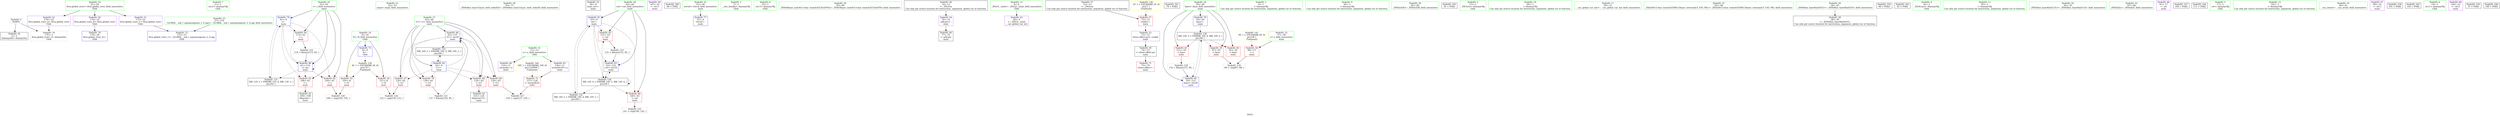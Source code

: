 digraph "SVFG" {
	label="SVFG";

	Node0x558c5fbf8030 [shape=record,color=grey,label="{NodeID: 0\nNullPtr}"];
	Node0x558c5fbf8030 -> Node0x558c5fc0c920[style=solid];
	Node0x558c5fbf8030 -> Node0x558c5fc0fd40[style=solid];
	Node0x558c5fbf8900 [shape=record,color=green,label="{NodeID: 7\n21\<--1\n.str.2\<--dummyObj\nGlob }"];
	Node0x558c5fbf8b90 [shape=record,color=green,label="{NodeID: 14\n8\<--10\nN\<--N_field_insensitive\nGlob }"];
	Node0x558c5fbf8b90 -> Node0x558c5fc0eba0[style=solid];
	Node0x558c5fbf8b90 -> Node0x558c5fc0ec70[style=solid];
	Node0x558c5fbf8b90 -> Node0x558c5fc0fa40[style=solid];
	Node0x558c5fc0bd40 [shape=record,color=green,label="{NodeID: 21\n52\<--53\nmain\<--main_field_insensitive\n}"];
	Node0x558c5fc0c320 [shape=record,color=green,label="{NodeID: 28\n70\<--71\n_ZNSt8ios_base15sync_with_stdioEb\<--_ZNSt8ios_base15sync_with_stdioEb_field_insensitive\n}"];
	Node0x558c5fc0ca20 [shape=record,color=black,label="{NodeID: 35\n54\<--9\nmain_ret\<--\nmain\n}"];
	Node0x558c5fc12d30 [shape=record,color=grey,label="{NodeID: 125\n141 = cmp(140, 142, )\n}"];
	Node0x558c5fc0d060 [shape=record,color=black,label="{NodeID: 42\n125\<--124\nidxprom15\<--\nmain\n}"];
	Node0x558c5fc172b0 [shape=record,color=black,label="{NodeID: 132\nMR_14V_2 = PHI(MR_14V_4, MR_14V_1, )\npts\{64 \}\n}"];
	Node0x558c5fc172b0 -> Node0x558c5fc10180[style=dashed];
	Node0x558c5fc0e630 [shape=record,color=purple,label="{NodeID: 49\n147\<--23\n\<--.str.3\nmain\n}"];
	Node0x558c5fc19bd0 [shape=record,color=yellow,style=double,label="{NodeID: 139\n4V_1 = ENCHI(MR_4V_0)\npts\{10 \}\nFun[main]}"];
	Node0x558c5fc19bd0 -> Node0x558c5fc0eba0[style=dashed];
	Node0x558c5fc19bd0 -> Node0x558c5fc0ec70[style=dashed];
	Node0x558c5fc0ec70 [shape=record,color=red,label="{NodeID: 56\n121\<--8\n\<--N\nmain\n}"];
	Node0x558c5fc0ec70 -> Node0x558c5fc12eb0[style=solid];
	Node0x558c5fc1a1f0 [shape=record,color=yellow,style=double,label="{NodeID: 146\n18V_1 = ENCHI(MR_18V_0)\npts\{120000 \}\nFun[main]}"];
	Node0x558c5fc1a1f0 -> Node0x558c5fc0f970[style=dashed];
	Node0x558c5fc0f220 [shape=record,color=red,label="{NodeID: 63\n108\<--61\n\<--i\nmain\n}"];
	Node0x558c5fc0f220 -> Node0x558c5fc0cf90[style=solid];
	Node0x558c5fc0f7d0 [shape=record,color=red,label="{NodeID: 70\n136\<--65\n\<--i11\nmain\n}"];
	Node0x558c5fc0f7d0 -> Node0x558c5fc12730[style=solid];
	Node0x558c5fc20600 [shape=record,color=black,label="{NodeID: 160\n68 = PHI()\n}"];
	Node0x558c5fc0fe40 [shape=record,color=blue,label="{NodeID: 77\n55\<--9\nretval\<--\nmain\n}"];
	Node0x558c5fc103f0 [shape=record,color=blue,label="{NodeID: 84\n65\<--137\ni11\<--inc20\nmain\n}"];
	Node0x558c5fc103f0 -> Node0x558c5fc0f560[style=dashed];
	Node0x558c5fc103f0 -> Node0x558c5fc0f630[style=dashed];
	Node0x558c5fc103f0 -> Node0x558c5fc0f700[style=dashed];
	Node0x558c5fc103f0 -> Node0x558c5fc0f7d0[style=dashed];
	Node0x558c5fc103f0 -> Node0x558c5fc103f0[style=dashed];
	Node0x558c5fc103f0 -> Node0x558c5fc177b0[style=dashed];
	Node0x558c5fbf8780 [shape=record,color=green,label="{NodeID: 1\n7\<--1\n__dso_handle\<--dummyObj\nGlob }"];
	Node0x558c5fbf8480 [shape=record,color=green,label="{NodeID: 8\n23\<--1\n.str.3\<--dummyObj\nGlob }"];
	Node0x558c5fbf8c60 [shape=record,color=green,label="{NodeID: 15\n11\<--12\na\<--a_field_insensitive\nGlob }"];
	Node0x558c5fbf8c60 -> Node0x558c5fc0d200[style=solid];
	Node0x558c5fbf8c60 -> Node0x558c5fc0d2d0[style=solid];
	Node0x558c5fc0be40 [shape=record,color=green,label="{NodeID: 22\n55\<--56\nretval\<--retval_field_insensitive\nmain\n}"];
	Node0x558c5fc0be40 -> Node0x558c5fc0fe40[style=solid];
	Node0x558c5fc0c420 [shape=record,color=green,label="{NodeID: 29\n79\<--80\n_ZNSt9basic_iosIcSt11char_traitsIcEE3tieEPSo\<--_ZNSt9basic_iosIcSt11char_traitsIcEE3tieEPSo_field_insensitive\n}"];
	Node0x558c5fc0caf0 [shape=record,color=black,label="{NodeID: 36\n14\<--13\n\<--_ZSt3cin\nCan only get source location for instruction, argument, global var or function.}"];
	Node0x558c5fc0caf0 -> Node0x558c5fc0ead0[style=solid];
	Node0x558c5fc12eb0 [shape=record,color=grey,label="{NodeID: 126\n122 = cmp(120, 121, )\n}"];
	Node0x558c5fc0d130 [shape=record,color=purple,label="{NodeID: 43\n36\<--4\n\<--_ZStL8__ioinit\n__cxx_global_var_init\n}"];
	Node0x558c5fc177b0 [shape=record,color=black,label="{NodeID: 133\nMR_16V_2 = PHI(MR_16V_4, MR_16V_1, )\npts\{66 \}\n}"];
	Node0x558c5fc177b0 -> Node0x558c5fc10250[style=dashed];
	Node0x558c5fc0e700 [shape=record,color=purple,label="{NodeID: 50\n174\<--25\nllvm.global_ctors_0\<--llvm.global_ctors\nGlob }"];
	Node0x558c5fc0e700 -> Node0x558c5fc0fb40[style=solid];
	Node0x558c5fc0ed40 [shape=record,color=red,label="{NodeID: 57\n72\<--15\nvtable\<--\nmain\n}"];
	Node0x558c5fc0ed40 -> Node0x558c5fc0ea00[style=solid];
	Node0x558c5fc0f2f0 [shape=record,color=red,label="{NodeID: 64\n113\<--61\n\<--i\nmain\n}"];
	Node0x558c5fc0f2f0 -> Node0x558c5fc128b0[style=solid];
	Node0x558c5fc0f8a0 [shape=record,color=red,label="{NodeID: 71\n75\<--74\nvbase.offset\<--\nmain\n}"];
	Node0x558c5fc20700 [shape=record,color=black,label="{NodeID: 161\n78 = PHI()\n}"];
	Node0x558c5fc0ff10 [shape=record,color=blue,label="{NodeID: 78\n59\<--85\nkase\<--\nmain\n}"];
	Node0x558c5fc0ff10 -> Node0x558c5fc168b0[style=dashed];
	Node0x558c5fc104c0 [shape=record,color=blue,label="{NodeID: 85\n59\<--152\nkase\<--inc28\nmain\n}"];
	Node0x558c5fc104c0 -> Node0x558c5fc168b0[style=dashed];
	Node0x558c5fbf7140 [shape=record,color=green,label="{NodeID: 2\n9\<--1\n\<--dummyObj\nCan only get source location for instruction, argument, global var or function.}"];
	Node0x558c5fbf8510 [shape=record,color=green,label="{NodeID: 9\n26\<--1\n\<--dummyObj\nCan only get source location for instruction, argument, global var or function.}"];
	Node0x558c5fc0b9f0 [shape=record,color=green,label="{NodeID: 16\n25\<--29\nllvm.global_ctors\<--llvm.global_ctors_field_insensitive\nGlob }"];
	Node0x558c5fc0b9f0 -> Node0x558c5fc0e700[style=solid];
	Node0x558c5fc0b9f0 -> Node0x558c5fc0e800[style=solid];
	Node0x558c5fc0b9f0 -> Node0x558c5fc0e900[style=solid];
	Node0x558c5fc0bf10 [shape=record,color=green,label="{NodeID: 23\n57\<--58\nt\<--t_field_insensitive\nmain\n}"];
	Node0x558c5fc0bf10 -> Node0x558c5fc0ee10[style=solid];
	Node0x558c5fc0c520 [shape=record,color=green,label="{NodeID: 30\n82\<--83\n_ZNSirsERi\<--_ZNSirsERi_field_insensitive\n}"];
	Node0x558c5fc0cbf0 [shape=record,color=black,label="{NodeID: 37\n15\<--13\n\<--_ZSt3cin\nCan only get source location for instruction, argument, global var or function.}"];
	Node0x558c5fc0cbf0 -> Node0x558c5fc0ed40[style=solid];
	Node0x558c5fc13030 [shape=record,color=grey,label="{NodeID: 127\n129 = cmp(127, 128, )\n}"];
	Node0x558c5fc0d200 [shape=record,color=purple,label="{NodeID: 44\n110\<--11\narrayidx\<--a\nmain\n}"];
	Node0x558c5fc0e800 [shape=record,color=purple,label="{NodeID: 51\n175\<--25\nllvm.global_ctors_1\<--llvm.global_ctors\nGlob }"];
	Node0x558c5fc0e800 -> Node0x558c5fc0fc40[style=solid];
	Node0x558c5fc19d90 [shape=record,color=yellow,style=double,label="{NodeID: 141\n8V_1 = ENCHI(MR_8V_0)\npts\{58 \}\nFun[main]}"];
	Node0x558c5fc19d90 -> Node0x558c5fc0ee10[style=dashed];
	Node0x558c5fc0ee10 [shape=record,color=red,label="{NodeID: 58\n88\<--57\n\<--t\nmain\n}"];
	Node0x558c5fc0ee10 -> Node0x558c5fc13330[style=solid];
	Node0x558c5fc0f3c0 [shape=record,color=red,label="{NodeID: 65\n131\<--63\n\<--cnt\nmain\n}"];
	Node0x558c5fc0f3c0 -> Node0x558c5fc12a30[style=solid];
	Node0x558c5fc0f970 [shape=record,color=red,label="{NodeID: 72\n127\<--126\n\<--arrayidx16\nmain\n}"];
	Node0x558c5fc0f970 -> Node0x558c5fc13030[style=solid];
	Node0x558c5fc20800 [shape=record,color=black,label="{NodeID: 162\n81 = PHI()\n}"];
	Node0x558c5fc0ffe0 [shape=record,color=blue,label="{NodeID: 79\n61\<--9\ni\<--\nmain\n}"];
	Node0x558c5fc0ffe0 -> Node0x558c5fc0f150[style=dashed];
	Node0x558c5fc0ffe0 -> Node0x558c5fc0f220[style=dashed];
	Node0x558c5fc0ffe0 -> Node0x558c5fc0f2f0[style=dashed];
	Node0x558c5fc0ffe0 -> Node0x558c5fc100b0[style=dashed];
	Node0x558c5fc0ffe0 -> Node0x558c5fc16db0[style=dashed];
	Node0x558c5fbf95d0 [shape=record,color=green,label="{NodeID: 3\n13\<--1\n_ZSt3cin\<--dummyObj\nGlob }"];
	Node0x558c5fbf8250 [shape=record,color=green,label="{NodeID: 10\n69\<--1\n\<--dummyObj\nCan only get source location for instruction, argument, global var or function.}"];
	Node0x558c5fc0ba80 [shape=record,color=green,label="{NodeID: 17\n30\<--31\n__cxx_global_var_init\<--__cxx_global_var_init_field_insensitive\n}"];
	Node0x558c5fc0bfe0 [shape=record,color=green,label="{NodeID: 24\n59\<--60\nkase\<--kase_field_insensitive\nmain\n}"];
	Node0x558c5fc0bfe0 -> Node0x558c5fc0eee0[style=solid];
	Node0x558c5fc0bfe0 -> Node0x558c5fc0efb0[style=solid];
	Node0x558c5fc0bfe0 -> Node0x558c5fc0f080[style=solid];
	Node0x558c5fc0bfe0 -> Node0x558c5fc0ff10[style=solid];
	Node0x558c5fc0bfe0 -> Node0x558c5fc104c0[style=solid];
	Node0x558c5fc0c620 [shape=record,color=green,label="{NodeID: 31\n93\<--94\n_ZStlsISt11char_traitsIcEERSt13basic_ostreamIcT_ES5_PKc\<--_ZStlsISt11char_traitsIcEERSt13basic_ostreamIcT_ES5_PKc_field_insensitive\n}"];
	Node0x558c5fc12730 [shape=record,color=grey,label="{NodeID: 121\n137 = Binary(136, 85, )\n}"];
	Node0x558c5fc12730 -> Node0x558c5fc103f0[style=solid];
	Node0x558c5fc0ccf0 [shape=record,color=black,label="{NodeID: 38\n38\<--39\n\<--_ZNSt8ios_base4InitD1Ev\nCan only get source location for instruction, argument, global var or function.}"];
	Node0x558c5fc131b0 [shape=record,color=grey,label="{NodeID: 128\n106 = cmp(104, 105, )\n}"];
	Node0x558c5fc0d2d0 [shape=record,color=purple,label="{NodeID: 45\n126\<--11\narrayidx16\<--a\nmain\n}"];
	Node0x558c5fc0d2d0 -> Node0x558c5fc0f970[style=solid];
	Node0x558c5fc0e900 [shape=record,color=purple,label="{NodeID: 52\n176\<--25\nllvm.global_ctors_2\<--llvm.global_ctors\nGlob }"];
	Node0x558c5fc0e900 -> Node0x558c5fc0fd40[style=solid];
	Node0x558c5fc0eee0 [shape=record,color=red,label="{NodeID: 59\n87\<--59\n\<--kase\nmain\n}"];
	Node0x558c5fc0eee0 -> Node0x558c5fc13330[style=solid];
	Node0x558c5fc0f490 [shape=record,color=red,label="{NodeID: 66\n140\<--63\n\<--cnt\nmain\n}"];
	Node0x558c5fc0f490 -> Node0x558c5fc12d30[style=solid];
	Node0x558c5fa6d7f0 [shape=record,color=black,label="{NodeID: 156\n96 = PHI()\n}"];
	Node0x558c5fc0fa40 [shape=record,color=blue,label="{NodeID: 73\n8\<--9\nN\<--\nGlob }"];
	Node0x558c5fc0fa40 -> Node0x558c5fc19bd0[style=dashed];
	Node0x558c5fc20900 [shape=record,color=black,label="{NodeID: 163\n92 = PHI()\n}"];
	Node0x558c5fc100b0 [shape=record,color=blue,label="{NodeID: 80\n61\<--114\ni\<--inc\nmain\n}"];
	Node0x558c5fc100b0 -> Node0x558c5fc0f150[style=dashed];
	Node0x558c5fc100b0 -> Node0x558c5fc0f220[style=dashed];
	Node0x558c5fc100b0 -> Node0x558c5fc0f2f0[style=dashed];
	Node0x558c5fc100b0 -> Node0x558c5fc100b0[style=dashed];
	Node0x558c5fc100b0 -> Node0x558c5fc16db0[style=dashed];
	Node0x558c5fbf9850 [shape=record,color=green,label="{NodeID: 4\n16\<--1\n_ZSt4cout\<--dummyObj\nGlob }"];
	Node0x558c5fbf8320 [shape=record,color=green,label="{NodeID: 11\n85\<--1\n\<--dummyObj\nCan only get source location for instruction, argument, global var or function.}"];
	Node0x558c5fc0bb10 [shape=record,color=green,label="{NodeID: 18\n34\<--35\n_ZNSt8ios_base4InitC1Ev\<--_ZNSt8ios_base4InitC1Ev_field_insensitive\n}"];
	Node0x558c5fc0c0b0 [shape=record,color=green,label="{NodeID: 25\n61\<--62\ni\<--i_field_insensitive\nmain\n}"];
	Node0x558c5fc0c0b0 -> Node0x558c5fc0f150[style=solid];
	Node0x558c5fc0c0b0 -> Node0x558c5fc0f220[style=solid];
	Node0x558c5fc0c0b0 -> Node0x558c5fc0f2f0[style=solid];
	Node0x558c5fc0c0b0 -> Node0x558c5fc0ffe0[style=solid];
	Node0x558c5fc0c0b0 -> Node0x558c5fc100b0[style=solid];
	Node0x558c5fc0c720 [shape=record,color=green,label="{NodeID: 32\n97\<--98\n_ZNSolsEi\<--_ZNSolsEi_field_insensitive\n}"];
	Node0x558c5fc128b0 [shape=record,color=grey,label="{NodeID: 122\n114 = Binary(113, 85, )\n}"];
	Node0x558c5fc128b0 -> Node0x558c5fc100b0[style=solid];
	Node0x558c5fc0cdf0 [shape=record,color=black,label="{NodeID: 39\n74\<--73\n\<--vbase.offset.ptr\nmain\n}"];
	Node0x558c5fc0cdf0 -> Node0x558c5fc0f8a0[style=solid];
	Node0x558c5fc13330 [shape=record,color=grey,label="{NodeID: 129\n89 = cmp(87, 88, )\n}"];
	Node0x558c5fc0d3a0 [shape=record,color=purple,label="{NodeID: 46\n91\<--17\n\<--.str\nmain\n}"];
	Node0x558c5fc186b0 [shape=record,color=black,label="{NodeID: 136\nMR_14V_6 = PHI(MR_14V_5, MR_14V_4, )\npts\{64 \}\n}"];
	Node0x558c5fc186b0 -> Node0x558c5fc0f3c0[style=dashed];
	Node0x558c5fc186b0 -> Node0x558c5fc0f490[style=dashed];
	Node0x558c5fc186b0 -> Node0x558c5fc10320[style=dashed];
	Node0x558c5fc186b0 -> Node0x558c5fc172b0[style=dashed];
	Node0x558c5fc186b0 -> Node0x558c5fc186b0[style=dashed];
	Node0x558c5fc0ea00 [shape=record,color=purple,label="{NodeID: 53\n73\<--72\nvbase.offset.ptr\<--vtable\nmain\n}"];
	Node0x558c5fc0ea00 -> Node0x558c5fc0cdf0[style=solid];
	Node0x558c5fc0efb0 [shape=record,color=red,label="{NodeID: 60\n95\<--59\n\<--kase\nmain\n}"];
	Node0x558c5fc0f560 [shape=record,color=red,label="{NodeID: 67\n120\<--65\n\<--i11\nmain\n}"];
	Node0x558c5fc0f560 -> Node0x558c5fc12eb0[style=solid];
	Node0x558c5fc1fa70 [shape=record,color=black,label="{NodeID: 157\n100 = PHI()\n}"];
	Node0x558c5fc0fb40 [shape=record,color=blue,label="{NodeID: 74\n174\<--26\nllvm.global_ctors_0\<--\nGlob }"];
	Node0x558c5fc20a60 [shape=record,color=black,label="{NodeID: 164\n111 = PHI()\n}"];
	Node0x558c5fc10180 [shape=record,color=blue,label="{NodeID: 81\n63\<--9\ncnt\<--\nmain\n}"];
	Node0x558c5fc10180 -> Node0x558c5fc0f3c0[style=dashed];
	Node0x558c5fc10180 -> Node0x558c5fc0f490[style=dashed];
	Node0x558c5fc10180 -> Node0x558c5fc10320[style=dashed];
	Node0x558c5fc10180 -> Node0x558c5fc172b0[style=dashed];
	Node0x558c5fc10180 -> Node0x558c5fc186b0[style=dashed];
	Node0x558c5fc0b140 [shape=record,color=green,label="{NodeID: 5\n17\<--1\n.str\<--dummyObj\nGlob }"];
	Node0x558c5fbf89f0 [shape=record,color=green,label="{NodeID: 12\n142\<--1\n\<--dummyObj\nCan only get source location for instruction, argument, global var or function.}"];
	Node0x558c5fc0bba0 [shape=record,color=green,label="{NodeID: 19\n40\<--41\n__cxa_atexit\<--__cxa_atexit_field_insensitive\n}"];
	Node0x558c5fc0c180 [shape=record,color=green,label="{NodeID: 26\n63\<--64\ncnt\<--cnt_field_insensitive\nmain\n}"];
	Node0x558c5fc0c180 -> Node0x558c5fc0f3c0[style=solid];
	Node0x558c5fc0c180 -> Node0x558c5fc0f490[style=solid];
	Node0x558c5fc0c180 -> Node0x558c5fc10180[style=solid];
	Node0x558c5fc0c180 -> Node0x558c5fc10320[style=solid];
	Node0x558c5fc0c820 [shape=record,color=green,label="{NodeID: 33\n27\<--170\n_GLOBAL__sub_I_aquamongoose_2_0.cpp\<--_GLOBAL__sub_I_aquamongoose_2_0.cpp_field_insensitive\n}"];
	Node0x558c5fc0c820 -> Node0x558c5fc0fc40[style=solid];
	Node0x558c5fc12a30 [shape=record,color=grey,label="{NodeID: 123\n132 = Binary(131, 85, )\n}"];
	Node0x558c5fc12a30 -> Node0x558c5fc10320[style=solid];
	Node0x558c5fc0cec0 [shape=record,color=black,label="{NodeID: 40\n77\<--76\n\<--add.ptr\nmain\n}"];
	Node0x558c5fc168b0 [shape=record,color=black,label="{NodeID: 130\nMR_10V_3 = PHI(MR_10V_4, MR_10V_2, )\npts\{60 \}\n}"];
	Node0x558c5fc168b0 -> Node0x558c5fc0eee0[style=dashed];
	Node0x558c5fc168b0 -> Node0x558c5fc0efb0[style=dashed];
	Node0x558c5fc168b0 -> Node0x558c5fc0f080[style=dashed];
	Node0x558c5fc168b0 -> Node0x558c5fc104c0[style=dashed];
	Node0x558c5fc0d470 [shape=record,color=purple,label="{NodeID: 47\n99\<--19\n\<--.str.1\nmain\n}"];
	Node0x558c5fc0ead0 [shape=record,color=purple,label="{NodeID: 54\n76\<--14\nadd.ptr\<--\nmain\n}"];
	Node0x558c5fc0ead0 -> Node0x558c5fc0cec0[style=solid];
	Node0x558c5fc0f080 [shape=record,color=red,label="{NodeID: 61\n151\<--59\n\<--kase\nmain\n}"];
	Node0x558c5fc0f080 -> Node0x558c5fc12bb0[style=solid];
	Node0x558c5fc0f630 [shape=record,color=red,label="{NodeID: 68\n124\<--65\n\<--i11\nmain\n}"];
	Node0x558c5fc0f630 -> Node0x558c5fc0d060[style=solid];
	Node0x558c5fc1fb40 [shape=record,color=black,label="{NodeID: 158\n101 = PHI()\n}"];
	Node0x558c5fc0fc40 [shape=record,color=blue,label="{NodeID: 75\n175\<--27\nllvm.global_ctors_1\<--_GLOBAL__sub_I_aquamongoose_2_0.cpp\nGlob }"];
	Node0x558c5fc20b30 [shape=record,color=black,label="{NodeID: 165\n145 = PHI()\n}"];
	Node0x558c5fc10250 [shape=record,color=blue,label="{NodeID: 82\n65\<--9\ni11\<--\nmain\n}"];
	Node0x558c5fc10250 -> Node0x558c5fc0f560[style=dashed];
	Node0x558c5fc10250 -> Node0x558c5fc0f630[style=dashed];
	Node0x558c5fc10250 -> Node0x558c5fc0f700[style=dashed];
	Node0x558c5fc10250 -> Node0x558c5fc0f7d0[style=dashed];
	Node0x558c5fc10250 -> Node0x558c5fc103f0[style=dashed];
	Node0x558c5fc10250 -> Node0x558c5fc177b0[style=dashed];
	Node0x558c5fbf8870 [shape=record,color=green,label="{NodeID: 6\n19\<--1\n.str.1\<--dummyObj\nGlob }"];
	Node0x558c5fbf8ac0 [shape=record,color=green,label="{NodeID: 13\n4\<--6\n_ZStL8__ioinit\<--_ZStL8__ioinit_field_insensitive\nGlob }"];
	Node0x558c5fbf8ac0 -> Node0x558c5fc0d130[style=solid];
	Node0x558c5fc0bc70 [shape=record,color=green,label="{NodeID: 20\n39\<--45\n_ZNSt8ios_base4InitD1Ev\<--_ZNSt8ios_base4InitD1Ev_field_insensitive\n}"];
	Node0x558c5fc0bc70 -> Node0x558c5fc0ccf0[style=solid];
	Node0x558c5fc0c250 [shape=record,color=green,label="{NodeID: 27\n65\<--66\ni11\<--i11_field_insensitive\nmain\n}"];
	Node0x558c5fc0c250 -> Node0x558c5fc0f560[style=solid];
	Node0x558c5fc0c250 -> Node0x558c5fc0f630[style=solid];
	Node0x558c5fc0c250 -> Node0x558c5fc0f700[style=solid];
	Node0x558c5fc0c250 -> Node0x558c5fc0f7d0[style=solid];
	Node0x558c5fc0c250 -> Node0x558c5fc10250[style=solid];
	Node0x558c5fc0c250 -> Node0x558c5fc103f0[style=solid];
	Node0x558c5fc0c920 [shape=record,color=black,label="{NodeID: 34\n2\<--3\ndummyVal\<--dummyVal\n}"];
	Node0x558c5fc12bb0 [shape=record,color=grey,label="{NodeID: 124\n152 = Binary(151, 85, )\n}"];
	Node0x558c5fc12bb0 -> Node0x558c5fc104c0[style=solid];
	Node0x558c5fc0cf90 [shape=record,color=black,label="{NodeID: 41\n109\<--108\nidxprom\<--\nmain\n}"];
	Node0x558c5fc16db0 [shape=record,color=black,label="{NodeID: 131\nMR_12V_2 = PHI(MR_12V_4, MR_12V_1, )\npts\{62 \}\n}"];
	Node0x558c5fc16db0 -> Node0x558c5fc0ffe0[style=dashed];
	Node0x558c5fc0e560 [shape=record,color=purple,label="{NodeID: 48\n144\<--21\n\<--.str.2\nmain\n}"];
	Node0x558c5fc190b0 [shape=record,color=yellow,style=double,label="{NodeID: 138\n2V_1 = ENCHI(MR_2V_0)\npts\{1 \}\nFun[main]}"];
	Node0x558c5fc190b0 -> Node0x558c5fc0ed40[style=dashed];
	Node0x558c5fc0eba0 [shape=record,color=red,label="{NodeID: 55\n105\<--8\n\<--N\nmain\n}"];
	Node0x558c5fc0eba0 -> Node0x558c5fc131b0[style=solid];
	Node0x558c5fc0f150 [shape=record,color=red,label="{NodeID: 62\n104\<--61\n\<--i\nmain\n}"];
	Node0x558c5fc0f150 -> Node0x558c5fc131b0[style=solid];
	Node0x558c5fc0f700 [shape=record,color=red,label="{NodeID: 69\n128\<--65\n\<--i11\nmain\n}"];
	Node0x558c5fc0f700 -> Node0x558c5fc13030[style=solid];
	Node0x558c5fc20500 [shape=record,color=black,label="{NodeID: 159\n37 = PHI()\n}"];
	Node0x558c5fc0fd40 [shape=record,color=blue, style = dotted,label="{NodeID: 76\n176\<--3\nllvm.global_ctors_2\<--dummyVal\nGlob }"];
	Node0x558c5fc20c00 [shape=record,color=black,label="{NodeID: 166\n148 = PHI()\n}"];
	Node0x558c5fc10320 [shape=record,color=blue,label="{NodeID: 83\n63\<--132\ncnt\<--inc18\nmain\n}"];
	Node0x558c5fc10320 -> Node0x558c5fc186b0[style=dashed];
}
